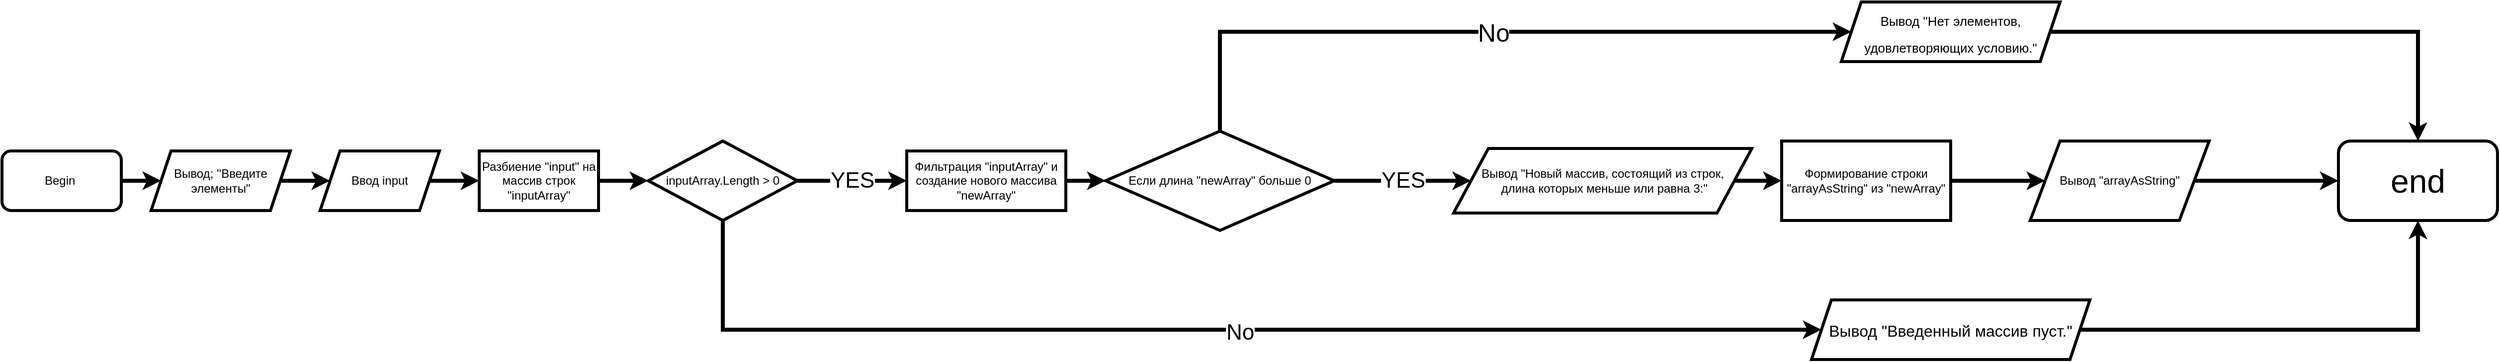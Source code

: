 <mxfile version="20.8.16" type="device"><diagram name="Страница 1" id="YqUtPzmsAm5eS4bsO7Vp"><mxGraphModel dx="1194" dy="854" grid="1" gridSize="10" guides="1" tooltips="1" connect="1" arrows="1" fold="1" page="1" pageScale="1" pageWidth="1169" pageHeight="827" math="0" shadow="0"><root><mxCell id="0"/><mxCell id="1" parent="0"/><mxCell id="wKxNmzu8LFNpa5PfUEJ7-14" style="edgeStyle=orthogonalEdgeStyle;rounded=0;orthogonalLoop=1;jettySize=auto;html=1;entryX=0;entryY=0.5;entryDx=0;entryDy=0;strokeWidth=4;" edge="1" parent="1" source="wKxNmzu8LFNpa5PfUEJ7-1" target="wKxNmzu8LFNpa5PfUEJ7-5"><mxGeometry relative="1" as="geometry"/></mxCell><mxCell id="wKxNmzu8LFNpa5PfUEJ7-1" value="Begin&amp;nbsp;" style="rounded=1;whiteSpace=wrap;html=1;strokeWidth=3;" vertex="1" parent="1"><mxGeometry x="30" y="340" width="120" height="60" as="geometry"/></mxCell><mxCell id="wKxNmzu8LFNpa5PfUEJ7-16" style="edgeStyle=orthogonalEdgeStyle;rounded=0;orthogonalLoop=1;jettySize=auto;html=1;entryX=0;entryY=0.5;entryDx=0;entryDy=0;strokeWidth=4;" edge="1" parent="1" source="wKxNmzu8LFNpa5PfUEJ7-3" target="wKxNmzu8LFNpa5PfUEJ7-6"><mxGeometry relative="1" as="geometry"/></mxCell><mxCell id="wKxNmzu8LFNpa5PfUEJ7-3" value="Ввод input" style="shape=parallelogram;perimeter=parallelogramPerimeter;whiteSpace=wrap;html=1;fixedSize=1;strokeWidth=3;" vertex="1" parent="1"><mxGeometry x="350" y="340" width="120" height="60" as="geometry"/></mxCell><mxCell id="wKxNmzu8LFNpa5PfUEJ7-15" style="edgeStyle=orthogonalEdgeStyle;rounded=0;orthogonalLoop=1;jettySize=auto;html=1;strokeWidth=4;" edge="1" parent="1" source="wKxNmzu8LFNpa5PfUEJ7-5" target="wKxNmzu8LFNpa5PfUEJ7-3"><mxGeometry relative="1" as="geometry"/></mxCell><mxCell id="wKxNmzu8LFNpa5PfUEJ7-5" value="&lt;span style=&quot;orphans: 2; text-indent: 0px; widows: 2; text-decoration-thickness: initial; text-decoration-style: initial; text-decoration-color: initial; float: none; display: inline !important;&quot;&gt;Вывод; ''Введите элементы&quot;&lt;/span&gt;" style="shape=parallelogram;perimeter=parallelogramPerimeter;whiteSpace=wrap;html=1;fixedSize=1;align=center;strokeWidth=3;" vertex="1" parent="1"><mxGeometry x="180" y="340" width="140" height="60" as="geometry"/></mxCell><mxCell id="wKxNmzu8LFNpa5PfUEJ7-17" style="edgeStyle=orthogonalEdgeStyle;rounded=0;orthogonalLoop=1;jettySize=auto;html=1;entryX=0;entryY=0.5;entryDx=0;entryDy=0;strokeWidth=4;" edge="1" parent="1" source="wKxNmzu8LFNpa5PfUEJ7-6" target="wKxNmzu8LFNpa5PfUEJ7-7"><mxGeometry relative="1" as="geometry"/></mxCell><mxCell id="wKxNmzu8LFNpa5PfUEJ7-6" value="Разбиение &lt;span style=&quot;box-sizing: border-box; border-width: 0px; border-style: solid; border-color: rgb(217, 217, 227); --tw-border-spacing-x: 0; --tw-border-spacing-y: 0; --tw-translate-x: 0; --tw-translate-y: 0; --tw-rotate: 0; --tw-skew-x: 0; --tw-skew-y: 0; --tw-scale-x: 1; --tw-scale-y: 1; --tw-pan-x: ; --tw-pan-y: ; --tw-pinch-zoom: ; --tw-scroll-snap-strictness: proximity; --tw-ordinal: ; --tw-slashed-zero: ; --tw-numeric-figure: ; --tw-numeric-spacing: ; --tw-numeric-fraction: ; --tw-ring-inset: ; --tw-ring-offset-width: 0px; --tw-ring-offset-color: #fff; --tw-ring-color: rgb(59 130 246 / 0.5); --tw-ring-offset-shadow: 0 0 #0000; --tw-ring-shadow: 0 0 #0000; --tw-shadow: 0 0 #0000; --tw-shadow-colored: 0 0 #0000; --tw-blur: ; --tw-brightness: ; --tw-contrast: ; --tw-grayscale: ; --tw-hue-rotate: ; --tw-invert: ; --tw-saturate: ; --tw-sepia: ; --tw-drop-shadow: ; --tw-backdrop-blur: ; --tw-backdrop-brightness: ; --tw-backdrop-contrast: ; --tw-backdrop-grayscale: ; --tw-backdrop-hue-rotate: ; --tw-backdrop-invert: ; --tw-backdrop-opacity: ; --tw-backdrop-saturate: ; --tw-backdrop-sepia: ;&quot; class=&quot;hljs-string&quot;&gt;&quot;input&quot;&lt;/span&gt; на массив строк &lt;span style=&quot;box-sizing: border-box; border-width: 0px; border-style: solid; border-color: rgb(217, 217, 227); --tw-border-spacing-x: 0; --tw-border-spacing-y: 0; --tw-translate-x: 0; --tw-translate-y: 0; --tw-rotate: 0; --tw-skew-x: 0; --tw-skew-y: 0; --tw-scale-x: 1; --tw-scale-y: 1; --tw-pan-x: ; --tw-pan-y: ; --tw-pinch-zoom: ; --tw-scroll-snap-strictness: proximity; --tw-ordinal: ; --tw-slashed-zero: ; --tw-numeric-figure: ; --tw-numeric-spacing: ; --tw-numeric-fraction: ; --tw-ring-inset: ; --tw-ring-offset-width: 0px; --tw-ring-offset-color: #fff; --tw-ring-color: rgb(59 130 246 / 0.5); --tw-ring-offset-shadow: 0 0 #0000; --tw-ring-shadow: 0 0 #0000; --tw-shadow: 0 0 #0000; --tw-shadow-colored: 0 0 #0000; --tw-blur: ; --tw-brightness: ; --tw-contrast: ; --tw-grayscale: ; --tw-hue-rotate: ; --tw-invert: ; --tw-saturate: ; --tw-sepia: ; --tw-drop-shadow: ; --tw-backdrop-blur: ; --tw-backdrop-brightness: ; --tw-backdrop-contrast: ; --tw-backdrop-grayscale: ; --tw-backdrop-hue-rotate: ; --tw-backdrop-invert: ; --tw-backdrop-opacity: ; --tw-backdrop-saturate: ; --tw-backdrop-sepia: ;&quot; class=&quot;hljs-string&quot;&gt;&quot;inputArray&quot;&lt;/span&gt;" style="rounded=0;whiteSpace=wrap;html=1;align=center;strokeWidth=3;" vertex="1" parent="1"><mxGeometry x="510" y="340" width="120" height="60" as="geometry"/></mxCell><mxCell id="wKxNmzu8LFNpa5PfUEJ7-18" value="&lt;font style=&quot;font-size: 22px;&quot;&gt;YES&lt;/font&gt;" style="edgeStyle=orthogonalEdgeStyle;rounded=0;orthogonalLoop=1;jettySize=auto;html=1;entryX=0;entryY=0.5;entryDx=0;entryDy=0;strokeWidth=4;" edge="1" parent="1" source="wKxNmzu8LFNpa5PfUEJ7-7" target="wKxNmzu8LFNpa5PfUEJ7-8"><mxGeometry relative="1" as="geometry"/></mxCell><mxCell id="wKxNmzu8LFNpa5PfUEJ7-27" style="edgeStyle=orthogonalEdgeStyle;rounded=0;orthogonalLoop=1;jettySize=auto;html=1;exitX=0.5;exitY=1;exitDx=0;exitDy=0;entryX=0;entryY=0.5;entryDx=0;entryDy=0;strokeWidth=4;fontSize=22;" edge="1" parent="1" source="wKxNmzu8LFNpa5PfUEJ7-7" target="wKxNmzu8LFNpa5PfUEJ7-25"><mxGeometry relative="1" as="geometry"><Array as="points"><mxPoint x="755" y="520"/><mxPoint x="1840" y="520"/></Array></mxGeometry></mxCell><mxCell id="wKxNmzu8LFNpa5PfUEJ7-28" value="No" style="edgeLabel;html=1;align=center;verticalAlign=middle;resizable=0;points=[];fontSize=22;" vertex="1" connectable="0" parent="wKxNmzu8LFNpa5PfUEJ7-27"><mxGeometry x="0.037" y="-2" relative="1" as="geometry"><mxPoint y="1" as="offset"/></mxGeometry></mxCell><mxCell id="wKxNmzu8LFNpa5PfUEJ7-7" value="&lt;div style=&quot;line-height: 19px;&quot;&gt;inputArray.Length &amp;gt; 0&lt;/div&gt;" style="rhombus;whiteSpace=wrap;html=1;strokeWidth=3;" vertex="1" parent="1"><mxGeometry x="680" y="330" width="150" height="80" as="geometry"/></mxCell><mxCell id="wKxNmzu8LFNpa5PfUEJ7-21" style="edgeStyle=orthogonalEdgeStyle;rounded=0;orthogonalLoop=1;jettySize=auto;html=1;entryX=0;entryY=0.5;entryDx=0;entryDy=0;strokeWidth=4;" edge="1" parent="1" source="wKxNmzu8LFNpa5PfUEJ7-8" target="wKxNmzu8LFNpa5PfUEJ7-9"><mxGeometry relative="1" as="geometry"/></mxCell><mxCell id="wKxNmzu8LFNpa5PfUEJ7-8" value="Фильтрация &lt;span style=&quot;box-sizing: border-box; border-width: 0px; border-style: solid; border-color: rgb(217, 217, 227); --tw-border-spacing-x: 0; --tw-border-spacing-y: 0; --tw-translate-x: 0; --tw-translate-y: 0; --tw-rotate: 0; --tw-skew-x: 0; --tw-skew-y: 0; --tw-scale-x: 1; --tw-scale-y: 1; --tw-pan-x: ; --tw-pan-y: ; --tw-pinch-zoom: ; --tw-scroll-snap-strictness: proximity; --tw-ordinal: ; --tw-slashed-zero: ; --tw-numeric-figure: ; --tw-numeric-spacing: ; --tw-numeric-fraction: ; --tw-ring-inset: ; --tw-ring-offset-width: 0px; --tw-ring-offset-color: #fff; --tw-ring-color: rgb(59 130 246 / 0.5); --tw-ring-offset-shadow: 0 0 #0000; --tw-ring-shadow: 0 0 #0000; --tw-shadow: 0 0 #0000; --tw-shadow-colored: 0 0 #0000; --tw-blur: ; --tw-brightness: ; --tw-contrast: ; --tw-grayscale: ; --tw-hue-rotate: ; --tw-invert: ; --tw-saturate: ; --tw-sepia: ; --tw-drop-shadow: ; --tw-backdrop-blur: ; --tw-backdrop-brightness: ; --tw-backdrop-contrast: ; --tw-backdrop-grayscale: ; --tw-backdrop-hue-rotate: ; --tw-backdrop-invert: ; --tw-backdrop-opacity: ; --tw-backdrop-saturate: ; --tw-backdrop-sepia: ; text-align: start;&quot; class=&quot;hljs-string&quot;&gt;&quot;inputArray&quot;&lt;/span&gt;&lt;span style=&quot;text-align: start;&quot;&gt; и создание нового массива &lt;/span&gt;&lt;span style=&quot;box-sizing: border-box; border-width: 0px; border-style: solid; border-color: rgb(217, 217, 227); --tw-border-spacing-x: 0; --tw-border-spacing-y: 0; --tw-translate-x: 0; --tw-translate-y: 0; --tw-rotate: 0; --tw-skew-x: 0; --tw-skew-y: 0; --tw-scale-x: 1; --tw-scale-y: 1; --tw-pan-x: ; --tw-pan-y: ; --tw-pinch-zoom: ; --tw-scroll-snap-strictness: proximity; --tw-ordinal: ; --tw-slashed-zero: ; --tw-numeric-figure: ; --tw-numeric-spacing: ; --tw-numeric-fraction: ; --tw-ring-inset: ; --tw-ring-offset-width: 0px; --tw-ring-offset-color: #fff; --tw-ring-color: rgb(59 130 246 / 0.5); --tw-ring-offset-shadow: 0 0 #0000; --tw-ring-shadow: 0 0 #0000; --tw-shadow: 0 0 #0000; --tw-shadow-colored: 0 0 #0000; --tw-blur: ; --tw-brightness: ; --tw-contrast: ; --tw-grayscale: ; --tw-hue-rotate: ; --tw-invert: ; --tw-saturate: ; --tw-sepia: ; --tw-drop-shadow: ; --tw-backdrop-blur: ; --tw-backdrop-brightness: ; --tw-backdrop-contrast: ; --tw-backdrop-grayscale: ; --tw-backdrop-hue-rotate: ; --tw-backdrop-invert: ; --tw-backdrop-opacity: ; --tw-backdrop-saturate: ; --tw-backdrop-sepia: ; text-align: start;&quot; class=&quot;hljs-string&quot;&gt;&quot;newArray&quot;&lt;/span&gt;" style="rounded=0;whiteSpace=wrap;html=1;strokeWidth=3;" vertex="1" parent="1"><mxGeometry x="940" y="340" width="160" height="60" as="geometry"/></mxCell><mxCell id="wKxNmzu8LFNpa5PfUEJ7-22" value="&lt;font style=&quot;font-size: 22px;&quot;&gt;YES&lt;/font&gt;" style="edgeStyle=orthogonalEdgeStyle;rounded=0;orthogonalLoop=1;jettySize=auto;html=1;exitX=1;exitY=0.5;exitDx=0;exitDy=0;strokeWidth=4;" edge="1" parent="1" source="wKxNmzu8LFNpa5PfUEJ7-9" target="wKxNmzu8LFNpa5PfUEJ7-10"><mxGeometry relative="1" as="geometry"/></mxCell><mxCell id="wKxNmzu8LFNpa5PfUEJ7-33" value="&lt;font style=&quot;font-size: 25px;&quot;&gt;No&lt;/font&gt;" style="edgeStyle=orthogonalEdgeStyle;rounded=0;orthogonalLoop=1;jettySize=auto;html=1;exitX=0.5;exitY=0;exitDx=0;exitDy=0;strokeWidth=4;fontSize=13;entryX=0;entryY=0.5;entryDx=0;entryDy=0;" edge="1" parent="1" source="wKxNmzu8LFNpa5PfUEJ7-9" target="wKxNmzu8LFNpa5PfUEJ7-31"><mxGeometry x="0.02" relative="1" as="geometry"><mxPoint x="1256" y="220" as="targetPoint"/><Array as="points"><mxPoint x="1255" y="220"/></Array><mxPoint as="offset"/></mxGeometry></mxCell><mxCell id="wKxNmzu8LFNpa5PfUEJ7-9" value="Если длина &lt;span style=&quot;box-sizing: border-box; border-width: 0px; border-style: solid; border-color: rgb(217, 217, 227); --tw-border-spacing-x: 0; --tw-border-spacing-y: 0; --tw-translate-x: 0; --tw-translate-y: 0; --tw-rotate: 0; --tw-skew-x: 0; --tw-skew-y: 0; --tw-scale-x: 1; --tw-scale-y: 1; --tw-pan-x: ; --tw-pan-y: ; --tw-pinch-zoom: ; --tw-scroll-snap-strictness: proximity; --tw-ordinal: ; --tw-slashed-zero: ; --tw-numeric-figure: ; --tw-numeric-spacing: ; --tw-numeric-fraction: ; --tw-ring-inset: ; --tw-ring-offset-width: 0px; --tw-ring-offset-color: #fff; --tw-ring-color: rgb(59 130 246 / 0.5); --tw-ring-offset-shadow: 0 0 #0000; --tw-ring-shadow: 0 0 #0000; --tw-shadow: 0 0 #0000; --tw-shadow-colored: 0 0 #0000; --tw-blur: ; --tw-brightness: ; --tw-contrast: ; --tw-grayscale: ; --tw-hue-rotate: ; --tw-invert: ; --tw-saturate: ; --tw-sepia: ; --tw-drop-shadow: ; --tw-backdrop-blur: ; --tw-backdrop-brightness: ; --tw-backdrop-contrast: ; --tw-backdrop-grayscale: ; --tw-backdrop-hue-rotate: ; --tw-backdrop-invert: ; --tw-backdrop-opacity: ; --tw-backdrop-saturate: ; --tw-backdrop-sepia: ; text-align: start;&quot; class=&quot;hljs-string&quot;&gt;&quot;newArray&quot;&lt;/span&gt;&lt;span style=&quot;text-align: start;&quot;&gt; больше &lt;/span&gt;&lt;span style=&quot;box-sizing: border-box; border-width: 0px; border-style: solid; border-color: rgb(217, 217, 227); --tw-border-spacing-x: 0; --tw-border-spacing-y: 0; --tw-translate-x: 0; --tw-translate-y: 0; --tw-rotate: 0; --tw-skew-x: 0; --tw-skew-y: 0; --tw-scale-x: 1; --tw-scale-y: 1; --tw-pan-x: ; --tw-pan-y: ; --tw-pinch-zoom: ; --tw-scroll-snap-strictness: proximity; --tw-ordinal: ; --tw-slashed-zero: ; --tw-numeric-figure: ; --tw-numeric-spacing: ; --tw-numeric-fraction: ; --tw-ring-inset: ; --tw-ring-offset-width: 0px; --tw-ring-offset-color: #fff; --tw-ring-color: rgb(59 130 246 / 0.5); --tw-ring-offset-shadow: 0 0 #0000; --tw-ring-shadow: 0 0 #0000; --tw-shadow: 0 0 #0000; --tw-shadow-colored: 0 0 #0000; --tw-blur: ; --tw-brightness: ; --tw-contrast: ; --tw-grayscale: ; --tw-hue-rotate: ; --tw-invert: ; --tw-saturate: ; --tw-sepia: ; --tw-drop-shadow: ; --tw-backdrop-blur: ; --tw-backdrop-brightness: ; --tw-backdrop-contrast: ; --tw-backdrop-grayscale: ; --tw-backdrop-hue-rotate: ; --tw-backdrop-invert: ; --tw-backdrop-opacity: ; --tw-backdrop-saturate: ; --tw-backdrop-sepia: ; text-align: start;&quot; class=&quot;hljs-number&quot;&gt;0&lt;/span&gt;" style="rhombus;whiteSpace=wrap;html=1;strokeWidth=3;" vertex="1" parent="1"><mxGeometry x="1140" y="320" width="230" height="100" as="geometry"/></mxCell><mxCell id="wKxNmzu8LFNpa5PfUEJ7-23" style="edgeStyle=orthogonalEdgeStyle;rounded=0;orthogonalLoop=1;jettySize=auto;html=1;entryX=0;entryY=0.5;entryDx=0;entryDy=0;strokeWidth=4;" edge="1" parent="1" source="wKxNmzu8LFNpa5PfUEJ7-10" target="wKxNmzu8LFNpa5PfUEJ7-11"><mxGeometry relative="1" as="geometry"/></mxCell><mxCell id="wKxNmzu8LFNpa5PfUEJ7-10" value="Вывод &lt;span style=&quot;box-sizing: border-box; border-width: 0px; border-style: solid; border-color: rgb(217, 217, 227); --tw-border-spacing-x: 0; --tw-border-spacing-y: 0; --tw-translate-x: 0; --tw-translate-y: 0; --tw-rotate: 0; --tw-skew-x: 0; --tw-skew-y: 0; --tw-scale-x: 1; --tw-scale-y: 1; --tw-pan-x: ; --tw-pan-y: ; --tw-pinch-zoom: ; --tw-scroll-snap-strictness: proximity; --tw-ordinal: ; --tw-slashed-zero: ; --tw-numeric-figure: ; --tw-numeric-spacing: ; --tw-numeric-fraction: ; --tw-ring-inset: ; --tw-ring-offset-width: 0px; --tw-ring-offset-color: #fff; --tw-ring-color: rgb(59 130 246 / 0.5); --tw-ring-offset-shadow: 0 0 #0000; --tw-ring-shadow: 0 0 #0000; --tw-shadow: 0 0 #0000; --tw-shadow-colored: 0 0 #0000; --tw-blur: ; --tw-brightness: ; --tw-contrast: ; --tw-grayscale: ; --tw-hue-rotate: ; --tw-invert: ; --tw-saturate: ; --tw-sepia: ; --tw-drop-shadow: ; --tw-backdrop-blur: ; --tw-backdrop-brightness: ; --tw-backdrop-contrast: ; --tw-backdrop-grayscale: ; --tw-backdrop-hue-rotate: ; --tw-backdrop-invert: ; --tw-backdrop-opacity: ; --tw-backdrop-saturate: ; --tw-backdrop-sepia: ;&quot; class=&quot;hljs-string&quot;&gt;&quot;Новый массив, состоящий из строк,&lt;br&gt;&amp;nbsp;длина которых меньше или равна 3:&quot;&lt;/span&gt;" style="shape=parallelogram;perimeter=parallelogramPerimeter;whiteSpace=wrap;html=1;fixedSize=1;size=35;align=center;strokeWidth=3;" vertex="1" parent="1"><mxGeometry x="1490" y="337.5" width="300" height="65" as="geometry"/></mxCell><mxCell id="wKxNmzu8LFNpa5PfUEJ7-24" style="edgeStyle=orthogonalEdgeStyle;rounded=0;orthogonalLoop=1;jettySize=auto;html=1;strokeWidth=4;" edge="1" parent="1" source="wKxNmzu8LFNpa5PfUEJ7-11" target="wKxNmzu8LFNpa5PfUEJ7-12"><mxGeometry relative="1" as="geometry"/></mxCell><mxCell id="wKxNmzu8LFNpa5PfUEJ7-11" value="&lt;span style=&quot;orphans: 2; text-align: start; text-indent: 0px; widows: 2; text-decoration-thickness: initial; text-decoration-style: initial; text-decoration-color: initial; float: none; display: inline !important;&quot;&gt;Формирование строки &lt;/span&gt;&lt;span style=&quot;box-sizing: border-box; border-width: 0px; border-style: solid; border-color: rgb(217, 217, 227); --tw-border-spacing-x: 0; --tw-border-spacing-y: 0; --tw-translate-x: 0; --tw-translate-y: 0; --tw-rotate: 0; --tw-skew-x: 0; --tw-skew-y: 0; --tw-scale-x: 1; --tw-scale-y: 1; --tw-pan-x: ; --tw-pan-y: ; --tw-pinch-zoom: ; --tw-scroll-snap-strictness: proximity; --tw-ordinal: ; --tw-slashed-zero: ; --tw-numeric-figure: ; --tw-numeric-spacing: ; --tw-numeric-fraction: ; --tw-ring-inset: ; --tw-ring-offset-width: 0px; --tw-ring-offset-color: #fff; --tw-ring-color: rgb(59 130 246 / 0.5); --tw-ring-offset-shadow: 0 0 #0000; --tw-ring-shadow: 0 0 #0000; --tw-shadow: 0 0 #0000; --tw-shadow-colored: 0 0 #0000; --tw-blur: ; --tw-brightness: ; --tw-contrast: ; --tw-grayscale: ; --tw-hue-rotate: ; --tw-invert: ; --tw-saturate: ; --tw-sepia: ; --tw-drop-shadow: ; --tw-backdrop-blur: ; --tw-backdrop-brightness: ; --tw-backdrop-contrast: ; --tw-backdrop-grayscale: ; --tw-backdrop-hue-rotate: ; --tw-backdrop-invert: ; --tw-backdrop-opacity: ; --tw-backdrop-saturate: ; --tw-backdrop-sepia: ; orphans: 2; text-align: start; text-indent: 0px; widows: 2; text-decoration-thickness: initial; text-decoration-style: initial; text-decoration-color: initial;&quot; class=&quot;hljs-string&quot;&gt;&quot;arrayAsString&quot;&lt;/span&gt;&lt;span style=&quot;orphans: 2; text-align: start; text-indent: 0px; widows: 2; text-decoration-thickness: initial; text-decoration-style: initial; text-decoration-color: initial; float: none; display: inline !important;&quot;&gt; из &lt;/span&gt;&lt;span style=&quot;box-sizing: border-box; border-width: 0px; border-style: solid; border-color: rgb(217, 217, 227); --tw-border-spacing-x: 0; --tw-border-spacing-y: 0; --tw-translate-x: 0; --tw-translate-y: 0; --tw-rotate: 0; --tw-skew-x: 0; --tw-skew-y: 0; --tw-scale-x: 1; --tw-scale-y: 1; --tw-pan-x: ; --tw-pan-y: ; --tw-pinch-zoom: ; --tw-scroll-snap-strictness: proximity; --tw-ordinal: ; --tw-slashed-zero: ; --tw-numeric-figure: ; --tw-numeric-spacing: ; --tw-numeric-fraction: ; --tw-ring-inset: ; --tw-ring-offset-width: 0px; --tw-ring-offset-color: #fff; --tw-ring-color: rgb(59 130 246 / 0.5); --tw-ring-offset-shadow: 0 0 #0000; --tw-ring-shadow: 0 0 #0000; --tw-shadow: 0 0 #0000; --tw-shadow-colored: 0 0 #0000; --tw-blur: ; --tw-brightness: ; --tw-contrast: ; --tw-grayscale: ; --tw-hue-rotate: ; --tw-invert: ; --tw-saturate: ; --tw-sepia: ; --tw-drop-shadow: ; --tw-backdrop-blur: ; --tw-backdrop-brightness: ; --tw-backdrop-contrast: ; --tw-backdrop-grayscale: ; --tw-backdrop-hue-rotate: ; --tw-backdrop-invert: ; --tw-backdrop-opacity: ; --tw-backdrop-saturate: ; --tw-backdrop-sepia: ; orphans: 2; text-align: start; text-indent: 0px; widows: 2; text-decoration-thickness: initial; text-decoration-style: initial; text-decoration-color: initial;&quot; class=&quot;hljs-string&quot;&gt;&quot;newArray&quot;&lt;/span&gt;" style="rounded=0;whiteSpace=wrap;html=1;strokeWidth=3;" vertex="1" parent="1"><mxGeometry x="1820" y="330" width="170" height="80" as="geometry"/></mxCell><mxCell id="wKxNmzu8LFNpa5PfUEJ7-35" style="edgeStyle=orthogonalEdgeStyle;rounded=0;orthogonalLoop=1;jettySize=auto;html=1;entryX=0;entryY=0.5;entryDx=0;entryDy=0;strokeWidth=4;fontSize=33;" edge="1" parent="1" source="wKxNmzu8LFNpa5PfUEJ7-12" target="wKxNmzu8LFNpa5PfUEJ7-34"><mxGeometry relative="1" as="geometry"/></mxCell><mxCell id="wKxNmzu8LFNpa5PfUEJ7-12" value="Вывод &lt;span style=&quot;box-sizing: border-box; border-width: 0px; border-style: solid; border-color: rgb(217, 217, 227); --tw-border-spacing-x: 0; --tw-border-spacing-y: 0; --tw-translate-x: 0; --tw-translate-y: 0; --tw-rotate: 0; --tw-skew-x: 0; --tw-skew-y: 0; --tw-scale-x: 1; --tw-scale-y: 1; --tw-pan-x: ; --tw-pan-y: ; --tw-pinch-zoom: ; --tw-scroll-snap-strictness: proximity; --tw-ordinal: ; --tw-slashed-zero: ; --tw-numeric-figure: ; --tw-numeric-spacing: ; --tw-numeric-fraction: ; --tw-ring-inset: ; --tw-ring-offset-width: 0px; --tw-ring-offset-color: #fff; --tw-ring-color: rgb(59 130 246 / 0.5); --tw-ring-offset-shadow: 0 0 #0000; --tw-ring-shadow: 0 0 #0000; --tw-shadow: 0 0 #0000; --tw-shadow-colored: 0 0 #0000; --tw-blur: ; --tw-brightness: ; --tw-contrast: ; --tw-grayscale: ; --tw-hue-rotate: ; --tw-invert: ; --tw-saturate: ; --tw-sepia: ; --tw-drop-shadow: ; --tw-backdrop-blur: ; --tw-backdrop-brightness: ; --tw-backdrop-contrast: ; --tw-backdrop-grayscale: ; --tw-backdrop-hue-rotate: ; --tw-backdrop-invert: ; --tw-backdrop-opacity: ; --tw-backdrop-saturate: ; --tw-backdrop-sepia: ; text-align: start;&quot; class=&quot;hljs-string&quot;&gt;&quot;arrayAsString&quot;&lt;/span&gt;" style="shape=parallelogram;perimeter=parallelogramPerimeter;whiteSpace=wrap;html=1;fixedSize=1;size=30;strokeWidth=3;" vertex="1" parent="1"><mxGeometry x="2070" y="330" width="180" height="80" as="geometry"/></mxCell><mxCell id="wKxNmzu8LFNpa5PfUEJ7-37" style="edgeStyle=orthogonalEdgeStyle;rounded=0;orthogonalLoop=1;jettySize=auto;html=1;entryX=0.5;entryY=1;entryDx=0;entryDy=0;strokeWidth=4;fontSize=33;" edge="1" parent="1" source="wKxNmzu8LFNpa5PfUEJ7-25" target="wKxNmzu8LFNpa5PfUEJ7-34"><mxGeometry relative="1" as="geometry"/></mxCell><mxCell id="wKxNmzu8LFNpa5PfUEJ7-25" value="&lt;font style=&quot;font-size: 16px;&quot;&gt;Вывод &lt;span style=&quot;box-sizing: border-box; border-width: 0px; border-style: solid; border-color: rgb(217, 217, 227); --tw-border-spacing-x: 0; --tw-border-spacing-y: 0; --tw-translate-x: 0; --tw-translate-y: 0; --tw-rotate: 0; --tw-skew-x: 0; --tw-skew-y: 0; --tw-scale-x: 1; --tw-scale-y: 1; --tw-pan-x: ; --tw-pan-y: ; --tw-pinch-zoom: ; --tw-scroll-snap-strictness: proximity; --tw-ordinal: ; --tw-slashed-zero: ; --tw-numeric-figure: ; --tw-numeric-spacing: ; --tw-numeric-fraction: ; --tw-ring-inset: ; --tw-ring-offset-width: 0px; --tw-ring-offset-color: #fff; --tw-ring-color: rgb(59 130 246 / 0.5); --tw-ring-offset-shadow: 0 0 #0000; --tw-ring-shadow: 0 0 #0000; --tw-shadow: 0 0 #0000; --tw-shadow-colored: 0 0 #0000; --tw-blur: ; --tw-brightness: ; --tw-contrast: ; --tw-grayscale: ; --tw-hue-rotate: ; --tw-invert: ; --tw-saturate: ; --tw-sepia: ; --tw-drop-shadow: ; --tw-backdrop-blur: ; --tw-backdrop-brightness: ; --tw-backdrop-contrast: ; --tw-backdrop-grayscale: ; --tw-backdrop-hue-rotate: ; --tw-backdrop-invert: ; --tw-backdrop-opacity: ; --tw-backdrop-saturate: ; --tw-backdrop-sepia: ;&quot; class=&quot;hljs-string&quot;&gt;&quot;Введенный массив пуст.&quot;&lt;/span&gt;&lt;/font&gt;" style="shape=parallelogram;perimeter=parallelogramPerimeter;whiteSpace=wrap;html=1;fixedSize=1;labelBackgroun;strokeWidth=3;fontSize=22;align=center;" vertex="1" parent="1"><mxGeometry x="1850" y="490" width="280" height="60" as="geometry"/></mxCell><mxCell id="wKxNmzu8LFNpa5PfUEJ7-36" style="edgeStyle=orthogonalEdgeStyle;rounded=0;orthogonalLoop=1;jettySize=auto;html=1;entryX=0.5;entryY=0;entryDx=0;entryDy=0;strokeWidth=4;fontSize=33;" edge="1" parent="1" source="wKxNmzu8LFNpa5PfUEJ7-31" target="wKxNmzu8LFNpa5PfUEJ7-34"><mxGeometry relative="1" as="geometry"/></mxCell><mxCell id="wKxNmzu8LFNpa5PfUEJ7-31" value="&lt;font style=&quot;font-size: 13px;&quot;&gt;Вывод &lt;span style=&quot;box-sizing: border-box; border-width: 0px; border-style: solid; border-color: rgb(217, 217, 227); --tw-border-spacing-x: 0; --tw-border-spacing-y: 0; --tw-translate-x: 0; --tw-translate-y: 0; --tw-rotate: 0; --tw-skew-x: 0; --tw-skew-y: 0; --tw-scale-x: 1; --tw-scale-y: 1; --tw-pan-x: ; --tw-pan-y: ; --tw-pinch-zoom: ; --tw-scroll-snap-strictness: proximity; --tw-ordinal: ; --tw-slashed-zero: ; --tw-numeric-figure: ; --tw-numeric-spacing: ; --tw-numeric-fraction: ; --tw-ring-inset: ; --tw-ring-offset-width: 0px; --tw-ring-offset-color: #fff; --tw-ring-color: rgb(59 130 246 / 0.5); --tw-ring-offset-shadow: 0 0 #0000; --tw-ring-shadow: 0 0 #0000; --tw-shadow: 0 0 #0000; --tw-shadow-colored: 0 0 #0000; --tw-blur: ; --tw-brightness: ; --tw-contrast: ; --tw-grayscale: ; --tw-hue-rotate: ; --tw-invert: ; --tw-saturate: ; --tw-sepia: ; --tw-drop-shadow: ; --tw-backdrop-blur: ; --tw-backdrop-brightness: ; --tw-backdrop-contrast: ; --tw-backdrop-grayscale: ; --tw-backdrop-hue-rotate: ; --tw-backdrop-invert: ; --tw-backdrop-opacity: ; --tw-backdrop-saturate: ; --tw-backdrop-sepia: ; text-align: start;&quot; class=&quot;hljs-string&quot;&gt;&quot;Нет элементов, удовлетворяющих условию.&quot;&lt;/span&gt;&lt;/font&gt;" style="shape=parallelogram;perimeter=parallelogramPerimeter;whiteSpace=wrap;html=1;fixedSize=1;labelBackgroun;strokeWidth=3;fontSize=22;" vertex="1" parent="1"><mxGeometry x="1880" y="190" width="220" height="60" as="geometry"/></mxCell><UserObject label="&lt;font style=&quot;font-size: 33px;&quot;&gt;end&lt;/font&gt;" id="wKxNmzu8LFNpa5PfUEJ7-34"><mxCell style="rounded=1;whiteSpace=wrap;html=1;labelBackgroundCol;strokeWidth=3;fontSize=25;" vertex="1" parent="1"><mxGeometry x="2380" y="330" width="160" height="80" as="geometry"/></mxCell></UserObject></root></mxGraphModel></diagram></mxfile>